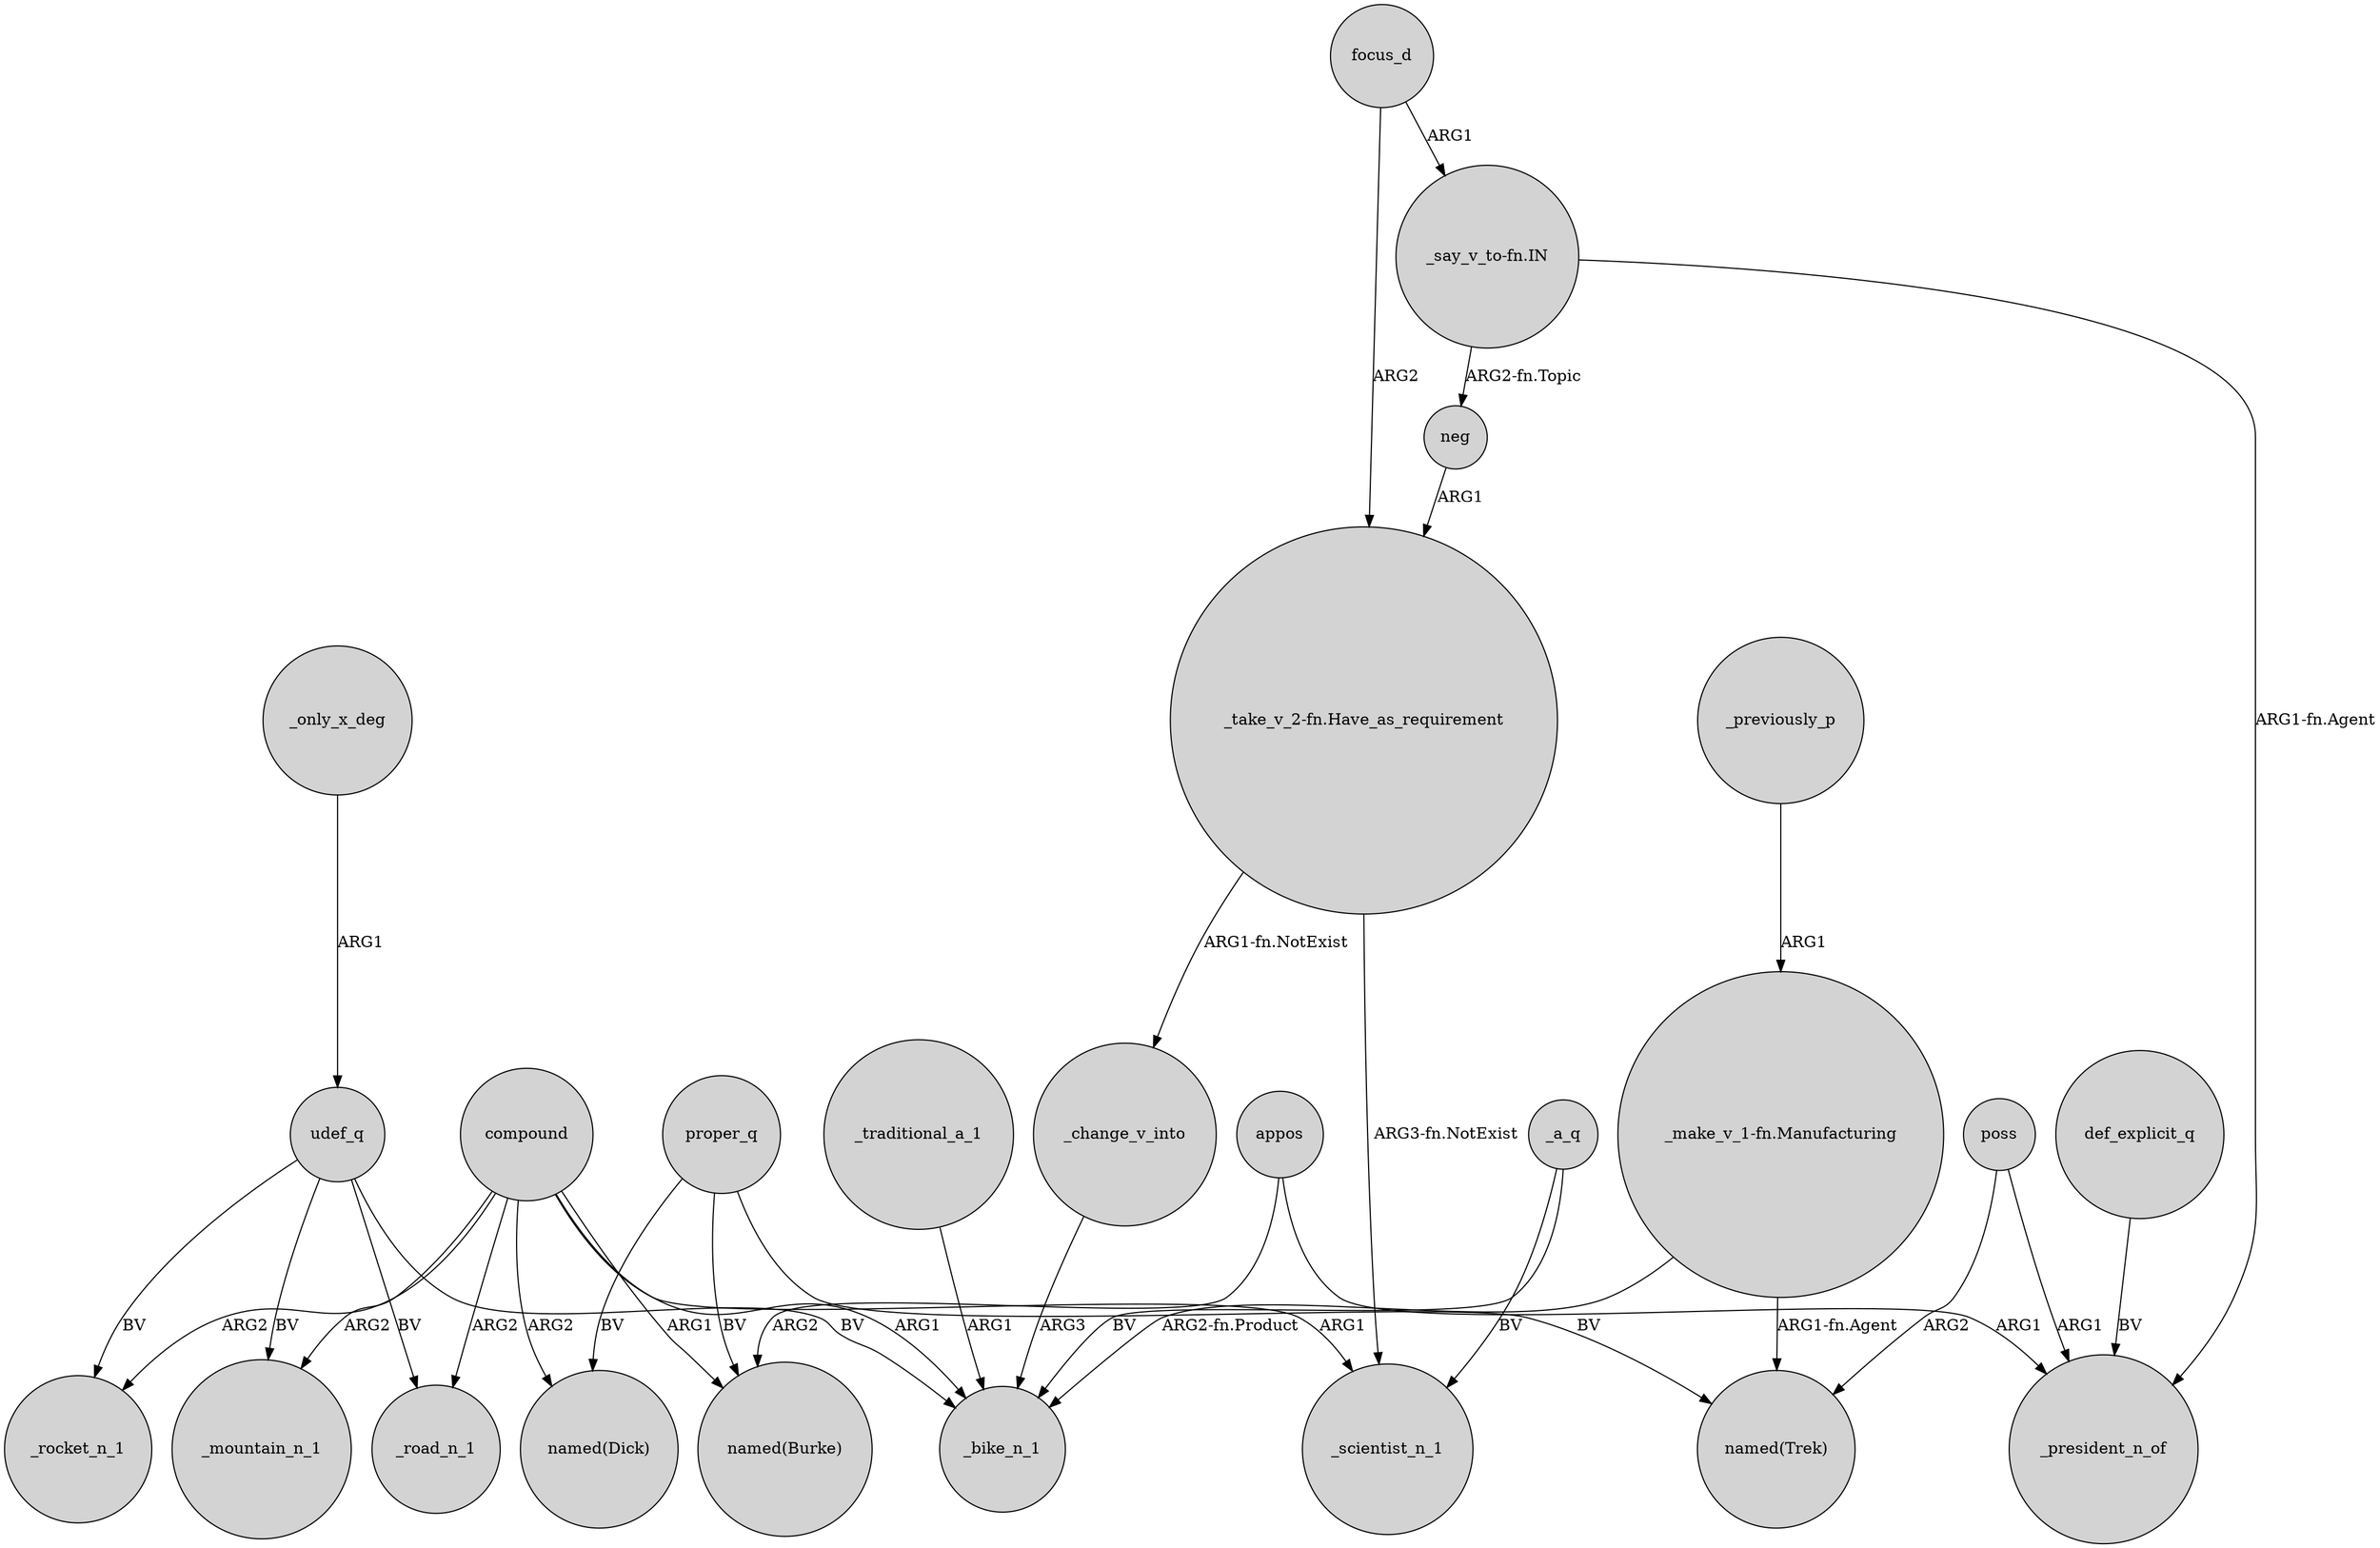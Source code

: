 digraph {
	node [shape=circle style=filled]
	_only_x_deg -> udef_q [label=ARG1]
	_previously_p -> "_make_v_1-fn.Manufacturing" [label=ARG1]
	proper_q -> "named(Trek)" [label=BV]
	compound -> _mountain_n_1 [label=ARG2]
	"_take_v_2-fn.Have_as_requirement" -> _change_v_into [label="ARG1-fn.NotExist"]
	compound -> "named(Dick)" [label=ARG2]
	appos -> _president_n_of [label=ARG1]
	focus_d -> "_take_v_2-fn.Have_as_requirement" [label=ARG2]
	compound -> "named(Burke)" [label=ARG1]
	"_make_v_1-fn.Manufacturing" -> _bike_n_1 [label="ARG2-fn.Product"]
	_change_v_into -> _bike_n_1 [label=ARG3]
	"_say_v_to-fn.IN" -> _president_n_of [label="ARG1-fn.Agent"]
	proper_q -> "named(Dick)" [label=BV]
	proper_q -> "named(Burke)" [label=BV]
	_traditional_a_1 -> _bike_n_1 [label=ARG1]
	udef_q -> _bike_n_1 [label=BV]
	compound -> _road_n_1 [label=ARG2]
	appos -> "named(Burke)" [label=ARG2]
	poss -> "named(Trek)" [label=ARG2]
	poss -> _president_n_of [label=ARG1]
	"_make_v_1-fn.Manufacturing" -> "named(Trek)" [label="ARG1-fn.Agent"]
	neg -> "_take_v_2-fn.Have_as_requirement" [label=ARG1]
	def_explicit_q -> _president_n_of [label=BV]
	udef_q -> _road_n_1 [label=BV]
	_a_q -> _bike_n_1 [label=BV]
	"_take_v_2-fn.Have_as_requirement" -> _scientist_n_1 [label="ARG3-fn.NotExist"]
	"_say_v_to-fn.IN" -> neg [label="ARG2-fn.Topic"]
	compound -> _rocket_n_1 [label=ARG2]
	udef_q -> _mountain_n_1 [label=BV]
	_a_q -> _scientist_n_1 [label=BV]
	compound -> _scientist_n_1 [label=ARG1]
	udef_q -> _rocket_n_1 [label=BV]
	compound -> _bike_n_1 [label=ARG1]
	focus_d -> "_say_v_to-fn.IN" [label=ARG1]
}
